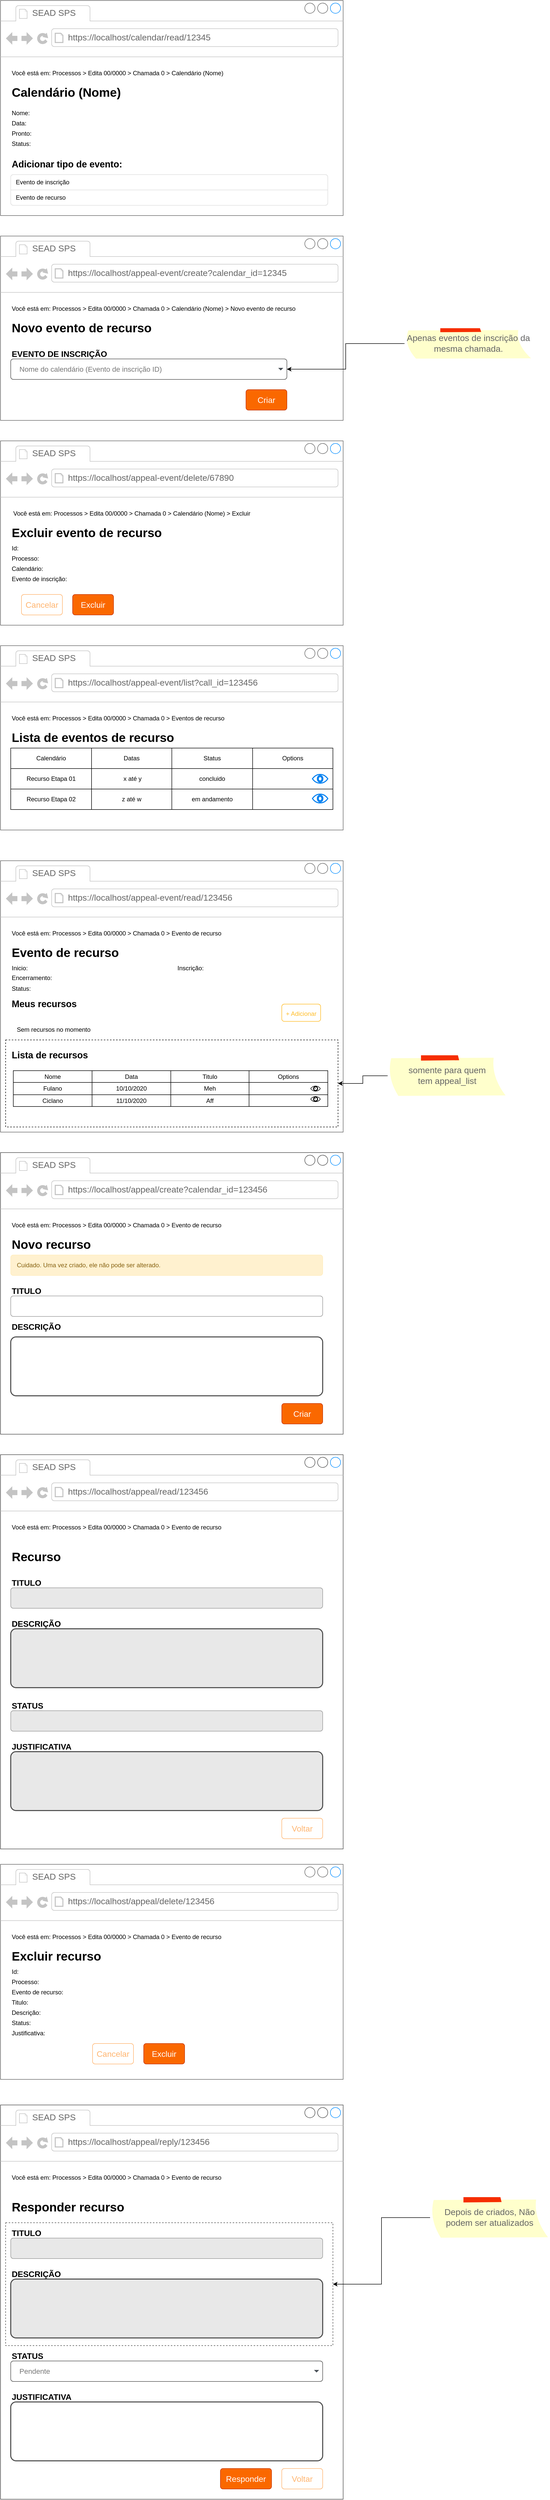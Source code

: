 <mxfile version="13.7.9" type="device"><diagram id="xaqu7M64llhmUzALU_Qg" name="Page-1"><mxGraphModel dx="1422" dy="822" grid="1" gridSize="10" guides="1" tooltips="1" connect="1" arrows="1" fold="1" page="1" pageScale="1" pageWidth="827" pageHeight="1169" math="0" shadow="0"><root><mxCell id="0"/><mxCell id="1" parent="0"/><mxCell id="K-W6jXl_5-GQBgab59d4-2" value="" style="strokeWidth=1;shadow=0;dashed=0;align=center;html=1;shape=mxgraph.mockup.containers.browserWindow;rSize=0;strokeColor=#666666;strokeColor2=#008cff;strokeColor3=#c4c4c4;mainText=,;recursiveResize=0;" parent="1" vertex="1"><mxGeometry x="70" y="40" width="670" height="420" as="geometry"/></mxCell><mxCell id="K-W6jXl_5-GQBgab59d4-3" value="SEAD SPS" style="strokeWidth=1;shadow=0;dashed=0;align=center;html=1;shape=mxgraph.mockup.containers.anchor;fontSize=17;fontColor=#666666;align=left;" parent="K-W6jXl_5-GQBgab59d4-2" vertex="1"><mxGeometry x="60" y="12" width="110" height="26" as="geometry"/></mxCell><mxCell id="K-W6jXl_5-GQBgab59d4-4" value="https://localhost/calendar/read/12345" style="strokeWidth=1;shadow=0;dashed=0;align=center;html=1;shape=mxgraph.mockup.containers.anchor;rSize=0;fontSize=17;fontColor=#666666;align=left;" parent="K-W6jXl_5-GQBgab59d4-2" vertex="1"><mxGeometry x="130" y="60" width="250" height="26" as="geometry"/></mxCell><UserObject label="Você está em: Processos &amp;gt; Edita 00/0000 &amp;gt; Chamada 0 &amp;gt; Calendário (Nome)" placeholders="1" name="Variable" id="K-W6jXl_5-GQBgab59d4-27"><mxCell style="text;html=1;strokeColor=none;fillColor=none;align=left;verticalAlign=middle;whiteSpace=wrap;overflow=hidden;" parent="K-W6jXl_5-GQBgab59d4-2" vertex="1"><mxGeometry x="20" y="132" width="530" height="20" as="geometry"/></mxCell></UserObject><mxCell id="K-W6jXl_5-GQBgab59d4-28" style="edgeStyle=orthogonalEdgeStyle;rounded=0;orthogonalLoop=1;jettySize=auto;html=1;exitX=0.5;exitY=1;exitDx=0;exitDy=0;" parent="K-W6jXl_5-GQBgab59d4-2" source="K-W6jXl_5-GQBgab59d4-27" target="K-W6jXl_5-GQBgab59d4-27" edge="1"><mxGeometry relative="1" as="geometry"/></mxCell><mxCell id="K-W6jXl_5-GQBgab59d4-33" value="Calendário (Nome)" style="text;strokeColor=none;fillColor=none;html=1;fontSize=24;fontStyle=1;verticalAlign=middle;align=left;" parent="K-W6jXl_5-GQBgab59d4-2" vertex="1"><mxGeometry x="20" y="160" width="100" height="40" as="geometry"/></mxCell><mxCell id="K-W6jXl_5-GQBgab59d4-34" value="" style="group" parent="K-W6jXl_5-GQBgab59d4-2" vertex="1" connectable="0"><mxGeometry x="20" y="210" width="530" height="80" as="geometry"/></mxCell><UserObject label="Nome:" placeholders="1" name="Variable" id="K-W6jXl_5-GQBgab59d4-29"><mxCell style="text;html=1;strokeColor=none;fillColor=none;align=left;verticalAlign=middle;whiteSpace=wrap;overflow=hidden;" parent="K-W6jXl_5-GQBgab59d4-34" vertex="1"><mxGeometry width="530" height="20" as="geometry"/></mxCell></UserObject><UserObject label="Data:" placeholders="1" name="Variable" id="K-W6jXl_5-GQBgab59d4-30"><mxCell style="text;html=1;strokeColor=none;fillColor=none;align=left;verticalAlign=middle;whiteSpace=wrap;overflow=hidden;" parent="K-W6jXl_5-GQBgab59d4-34" vertex="1"><mxGeometry y="20" width="530" height="20" as="geometry"/></mxCell></UserObject><UserObject label="Pronto:" placeholders="1" name="Variable" id="K-W6jXl_5-GQBgab59d4-31"><mxCell style="text;html=1;strokeColor=none;fillColor=none;align=left;verticalAlign=middle;whiteSpace=wrap;overflow=hidden;" parent="K-W6jXl_5-GQBgab59d4-34" vertex="1"><mxGeometry y="40" width="530" height="20" as="geometry"/></mxCell></UserObject><UserObject label="Status:" placeholders="1" name="Variable" id="K-W6jXl_5-GQBgab59d4-32"><mxCell style="text;html=1;strokeColor=none;fillColor=none;align=left;verticalAlign=middle;whiteSpace=wrap;overflow=hidden;" parent="K-W6jXl_5-GQBgab59d4-34" vertex="1"><mxGeometry y="60" width="530" height="20" as="geometry"/></mxCell></UserObject><mxCell id="K-W6jXl_5-GQBgab59d4-35" value="Adicionar tipo de evento:" style="text;strokeColor=none;fillColor=none;html=1;fontSize=18;fontStyle=1;verticalAlign=middle;align=left;" parent="K-W6jXl_5-GQBgab59d4-2" vertex="1"><mxGeometry x="20" y="300" width="100" height="40" as="geometry"/></mxCell><mxCell id="K-W6jXl_5-GQBgab59d4-36" value="" style="html=1;shadow=0;dashed=0;shape=mxgraph.bootstrap.rrect;rSize=5;strokeColor=#DFDFDF;html=1;whiteSpace=wrap;fillColor=#FFFFFF;fontColor=#000000;align=left;" parent="K-W6jXl_5-GQBgab59d4-2" vertex="1"><mxGeometry x="20" y="340" width="620" height="60" as="geometry"/></mxCell><mxCell id="K-W6jXl_5-GQBgab59d4-37" value="Evento de inscrição" style="strokeColor=inherit;fillColor=inherit;gradientColor=inherit;fontColor=inherit;html=1;shadow=0;dashed=0;shape=mxgraph.bootstrap.topButton;rSize=5;perimeter=none;whiteSpace=wrap;resizeWidth=1;align=left;spacing=10;" parent="K-W6jXl_5-GQBgab59d4-36" vertex="1"><mxGeometry width="620" height="30" relative="1" as="geometry"/></mxCell><mxCell id="K-W6jXl_5-GQBgab59d4-39" value="Evento de recurso" style="strokeColor=inherit;fillColor=inherit;gradientColor=inherit;fontColor=inherit;html=1;shadow=0;dashed=0;shape=mxgraph.bootstrap.bottomButton;rSize=5;perimeter=none;whiteSpace=wrap;resizeWidth=1;resizeHeight=0;align=left;spacing=10;" parent="K-W6jXl_5-GQBgab59d4-36" vertex="1"><mxGeometry y="1" width="620" height="30" relative="1" as="geometry"><mxPoint y="-30" as="offset"/></mxGeometry></mxCell><mxCell id="K-W6jXl_5-GQBgab59d4-40" value="" style="strokeWidth=1;shadow=0;dashed=0;align=center;html=1;shape=mxgraph.mockup.containers.browserWindow;rSize=0;strokeColor=#666666;strokeColor2=#008cff;strokeColor3=#c4c4c4;mainText=,;recursiveResize=0;" parent="1" vertex="1"><mxGeometry x="70" y="500" width="670" height="360" as="geometry"/></mxCell><mxCell id="K-W6jXl_5-GQBgab59d4-41" value="SEAD SPS" style="strokeWidth=1;shadow=0;dashed=0;align=center;html=1;shape=mxgraph.mockup.containers.anchor;fontSize=17;fontColor=#666666;align=left;" parent="K-W6jXl_5-GQBgab59d4-40" vertex="1"><mxGeometry x="60" y="12" width="110" height="26" as="geometry"/></mxCell><mxCell id="K-W6jXl_5-GQBgab59d4-42" value="https://localhost/appeal-event/create?calendar_id=12345" style="strokeWidth=1;shadow=0;dashed=0;align=center;html=1;shape=mxgraph.mockup.containers.anchor;rSize=0;fontSize=17;fontColor=#666666;align=left;" parent="K-W6jXl_5-GQBgab59d4-40" vertex="1"><mxGeometry x="130" y="60" width="250" height="26" as="geometry"/></mxCell><UserObject label="Você está em: Processos &amp;gt; Edita 00/0000 &amp;gt; Chamada 0 &amp;gt; Calendário (Nome) &amp;gt; Novo evento de recurso" placeholders="1" name="Variable" id="K-W6jXl_5-GQBgab59d4-43"><mxCell style="text;html=1;strokeColor=none;fillColor=none;align=left;verticalAlign=middle;whiteSpace=wrap;overflow=hidden;" parent="K-W6jXl_5-GQBgab59d4-40" vertex="1"><mxGeometry x="20" y="132" width="570" height="20" as="geometry"/></mxCell></UserObject><mxCell id="K-W6jXl_5-GQBgab59d4-44" style="edgeStyle=orthogonalEdgeStyle;rounded=0;orthogonalLoop=1;jettySize=auto;html=1;exitX=0.5;exitY=1;exitDx=0;exitDy=0;" parent="K-W6jXl_5-GQBgab59d4-40" source="K-W6jXl_5-GQBgab59d4-43" target="K-W6jXl_5-GQBgab59d4-43" edge="1"><mxGeometry relative="1" as="geometry"/></mxCell><mxCell id="K-W6jXl_5-GQBgab59d4-45" value="Novo evento de recurso" style="text;strokeColor=none;fillColor=none;html=1;fontSize=24;fontStyle=1;verticalAlign=middle;align=left;" parent="K-W6jXl_5-GQBgab59d4-40" vertex="1"><mxGeometry x="20" y="160" width="100" height="40" as="geometry"/></mxCell><mxCell id="K-W6jXl_5-GQBgab59d4-57" value="Nome do calendário (Evento de inscrição ID)" style="html=1;shadow=0;dashed=0;shape=mxgraph.bootstrap.rrect;rSize=5;strokeColor=#505050;strokeWidth=1;fillColor=#ffffff;fontColor=#777777;whiteSpace=wrap;align=left;verticalAlign=middle;fontStyle=0;fontSize=14;spacingRight=0;spacing=17;" parent="K-W6jXl_5-GQBgab59d4-40" vertex="1"><mxGeometry x="20" y="240" width="540" height="40" as="geometry"/></mxCell><mxCell id="K-W6jXl_5-GQBgab59d4-58" value="" style="shape=triangle;direction=south;fillColor=#495057;strokeColor=none;perimeter=none;" parent="K-W6jXl_5-GQBgab59d4-57" vertex="1"><mxGeometry x="1" y="0.5" width="10" height="5" relative="1" as="geometry"><mxPoint x="-17" y="-2.5" as="offset"/></mxGeometry></mxCell><mxCell id="K-W6jXl_5-GQBgab59d4-61" value="EVENTO DE INSCRIÇÃO" style="text;strokeColor=none;fillColor=none;html=1;fontSize=16;fontStyle=1;verticalAlign=middle;align=left;" parent="K-W6jXl_5-GQBgab59d4-40" vertex="1"><mxGeometry x="20" y="210" width="100" height="40" as="geometry"/></mxCell><mxCell id="K-W6jXl_5-GQBgab59d4-62" value="Criar" style="html=1;shadow=0;dashed=0;shape=mxgraph.bootstrap.rrect;rSize=5;strokeColor=#C73500;strokeWidth=1;fillColor=#fa6800;fontColor=#ffffff;whiteSpace=wrap;align=center;verticalAlign=middle;spacingLeft=0;fontStyle=0;fontSize=16;spacing=5;" parent="K-W6jXl_5-GQBgab59d4-40" vertex="1"><mxGeometry x="480" y="300" width="80" height="40" as="geometry"/></mxCell><mxCell id="K-W6jXl_5-GQBgab59d4-63" value="" style="strokeWidth=1;shadow=0;dashed=0;align=center;html=1;shape=mxgraph.mockup.containers.browserWindow;rSize=0;strokeColor=#666666;strokeColor2=#008cff;strokeColor3=#c4c4c4;mainText=,;recursiveResize=0;" parent="1" vertex="1"><mxGeometry x="70" y="900" width="670" height="360" as="geometry"/></mxCell><mxCell id="K-W6jXl_5-GQBgab59d4-64" value="SEAD SPS" style="strokeWidth=1;shadow=0;dashed=0;align=center;html=1;shape=mxgraph.mockup.containers.anchor;fontSize=17;fontColor=#666666;align=left;" parent="K-W6jXl_5-GQBgab59d4-63" vertex="1"><mxGeometry x="60" y="12" width="110" height="26" as="geometry"/></mxCell><mxCell id="K-W6jXl_5-GQBgab59d4-65" value="https://localhost/appeal-event/delete/67890" style="strokeWidth=1;shadow=0;dashed=0;align=center;html=1;shape=mxgraph.mockup.containers.anchor;rSize=0;fontSize=17;fontColor=#666666;align=left;" parent="K-W6jXl_5-GQBgab59d4-63" vertex="1"><mxGeometry x="130" y="60" width="250" height="26" as="geometry"/></mxCell><UserObject label="Você está em: Processos &amp;gt; Edita 00/0000 &amp;gt; Chamada 0 &amp;gt; Calendário (Nome) &amp;gt; Excluir" placeholders="1" name="Variable" id="K-W6jXl_5-GQBgab59d4-66"><mxCell style="text;html=1;strokeColor=none;fillColor=none;align=left;verticalAlign=middle;whiteSpace=wrap;overflow=hidden;" parent="K-W6jXl_5-GQBgab59d4-63" vertex="1"><mxGeometry x="23" y="132" width="530" height="20" as="geometry"/></mxCell></UserObject><mxCell id="K-W6jXl_5-GQBgab59d4-67" style="edgeStyle=orthogonalEdgeStyle;rounded=0;orthogonalLoop=1;jettySize=auto;html=1;exitX=0.5;exitY=1;exitDx=0;exitDy=0;" parent="K-W6jXl_5-GQBgab59d4-63" source="K-W6jXl_5-GQBgab59d4-66" target="K-W6jXl_5-GQBgab59d4-66" edge="1"><mxGeometry relative="1" as="geometry"/></mxCell><mxCell id="K-W6jXl_5-GQBgab59d4-68" value="Excluir evento de recurso" style="text;strokeColor=none;fillColor=none;html=1;fontSize=24;fontStyle=1;verticalAlign=middle;align=left;" parent="K-W6jXl_5-GQBgab59d4-63" vertex="1"><mxGeometry x="20" y="160" width="100" height="40" as="geometry"/></mxCell><mxCell id="K-W6jXl_5-GQBgab59d4-72" value="Excluir" style="html=1;shadow=0;dashed=0;shape=mxgraph.bootstrap.rrect;rSize=5;strokeColor=#C73500;strokeWidth=1;fillColor=#fa6800;fontColor=#ffffff;whiteSpace=wrap;align=center;verticalAlign=middle;spacingLeft=0;fontStyle=0;fontSize=16;spacing=5;" parent="K-W6jXl_5-GQBgab59d4-63" vertex="1"><mxGeometry x="141" y="300" width="80" height="40" as="geometry"/></mxCell><mxCell id="YiHwfi0G9mCTUkcACJLo-1" value="" style="group" parent="K-W6jXl_5-GQBgab59d4-63" vertex="1" connectable="0"><mxGeometry x="20" y="200" width="530" height="80" as="geometry"/></mxCell><UserObject label="Id:" placeholders="1" name="Variable" id="YiHwfi0G9mCTUkcACJLo-2"><mxCell style="text;html=1;strokeColor=none;fillColor=none;align=left;verticalAlign=middle;whiteSpace=wrap;overflow=hidden;" parent="YiHwfi0G9mCTUkcACJLo-1" vertex="1"><mxGeometry width="530" height="20" as="geometry"/></mxCell></UserObject><UserObject label="Processo:" placeholders="1" name="Variable" id="YiHwfi0G9mCTUkcACJLo-3"><mxCell style="text;html=1;strokeColor=none;fillColor=none;align=left;verticalAlign=middle;whiteSpace=wrap;overflow=hidden;" parent="YiHwfi0G9mCTUkcACJLo-1" vertex="1"><mxGeometry y="20" width="530" height="20" as="geometry"/></mxCell></UserObject><UserObject label="Calendário:" placeholders="1" name="Variable" id="YiHwfi0G9mCTUkcACJLo-4"><mxCell style="text;html=1;strokeColor=none;fillColor=none;align=left;verticalAlign=middle;whiteSpace=wrap;overflow=hidden;" parent="YiHwfi0G9mCTUkcACJLo-1" vertex="1"><mxGeometry y="40" width="530" height="20" as="geometry"/></mxCell></UserObject><UserObject label="Evento de inscrição:" placeholders="1" name="Variable" id="YiHwfi0G9mCTUkcACJLo-5"><mxCell style="text;html=1;strokeColor=none;fillColor=none;align=left;verticalAlign=middle;whiteSpace=wrap;overflow=hidden;" parent="YiHwfi0G9mCTUkcACJLo-1" vertex="1"><mxGeometry y="60" width="530" height="20" as="geometry"/></mxCell></UserObject><mxCell id="YiHwfi0G9mCTUkcACJLo-7" value="&lt;font color=&quot;#ffb570&quot;&gt;Cancelar&lt;/font&gt;" style="html=1;shadow=0;dashed=0;shape=mxgraph.bootstrap.rrect;rSize=5;strokeWidth=1;fillColor=none;fontColor=#DB2843;whiteSpace=wrap;align=center;verticalAlign=middle;spacingLeft=0;fontStyle=0;fontSize=16;spacing=5;strokeColor=#FFB570;" parent="K-W6jXl_5-GQBgab59d4-63" vertex="1"><mxGeometry x="41" y="300" width="80" height="40" as="geometry"/></mxCell><mxCell id="YiHwfi0G9mCTUkcACJLo-8" value="" style="strokeWidth=1;shadow=0;dashed=0;align=center;html=1;shape=mxgraph.mockup.containers.browserWindow;rSize=0;strokeColor=#666666;strokeColor2=#008cff;strokeColor3=#c4c4c4;mainText=,;recursiveResize=0;" parent="1" vertex="1"><mxGeometry x="70" y="1300" width="670" height="360" as="geometry"/></mxCell><mxCell id="YiHwfi0G9mCTUkcACJLo-9" value="SEAD SPS" style="strokeWidth=1;shadow=0;dashed=0;align=center;html=1;shape=mxgraph.mockup.containers.anchor;fontSize=17;fontColor=#666666;align=left;" parent="YiHwfi0G9mCTUkcACJLo-8" vertex="1"><mxGeometry x="60" y="12" width="110" height="26" as="geometry"/></mxCell><mxCell id="YiHwfi0G9mCTUkcACJLo-10" value="https://localhost/appeal-event/list?call_id=123456" style="strokeWidth=1;shadow=0;dashed=0;align=center;html=1;shape=mxgraph.mockup.containers.anchor;rSize=0;fontSize=17;fontColor=#666666;align=left;" parent="YiHwfi0G9mCTUkcACJLo-8" vertex="1"><mxGeometry x="130" y="60" width="250" height="26" as="geometry"/></mxCell><UserObject label="Você está em: Processos &amp;gt; Edita 00/0000 &amp;gt; Chamada 0 &amp;gt; Eventos de recurso" placeholders="1" name="Variable" id="YiHwfi0G9mCTUkcACJLo-11"><mxCell style="text;html=1;strokeColor=none;fillColor=none;align=left;verticalAlign=middle;whiteSpace=wrap;overflow=hidden;" parent="YiHwfi0G9mCTUkcACJLo-8" vertex="1"><mxGeometry x="20" y="132" width="530" height="20" as="geometry"/></mxCell></UserObject><mxCell id="YiHwfi0G9mCTUkcACJLo-12" style="edgeStyle=orthogonalEdgeStyle;rounded=0;orthogonalLoop=1;jettySize=auto;html=1;exitX=0.5;exitY=1;exitDx=0;exitDy=0;" parent="YiHwfi0G9mCTUkcACJLo-8" source="YiHwfi0G9mCTUkcACJLo-11" target="YiHwfi0G9mCTUkcACJLo-11" edge="1"><mxGeometry relative="1" as="geometry"/></mxCell><mxCell id="YiHwfi0G9mCTUkcACJLo-13" value="Lista de eventos de recurso" style="text;strokeColor=none;fillColor=none;html=1;fontSize=24;fontStyle=1;verticalAlign=middle;align=left;" parent="YiHwfi0G9mCTUkcACJLo-8" vertex="1"><mxGeometry x="20" y="160" width="100" height="40" as="geometry"/></mxCell><mxCell id="XxeCC5pC4PV6zOJk-9q2-3" value="" style="shape=table;html=1;whiteSpace=wrap;startSize=0;container=1;collapsible=0;childLayout=tableLayout;rounded=0;" parent="YiHwfi0G9mCTUkcACJLo-8" vertex="1"><mxGeometry x="20" y="200" width="630" height="120" as="geometry"/></mxCell><mxCell id="XxeCC5pC4PV6zOJk-9q2-4" value="" style="shape=partialRectangle;html=1;whiteSpace=wrap;collapsible=0;dropTarget=0;pointerEvents=0;fillColor=none;top=0;left=0;bottom=0;right=0;points=[[0,0.5],[1,0.5]];portConstraint=eastwest;" parent="XxeCC5pC4PV6zOJk-9q2-3" vertex="1"><mxGeometry width="630" height="40" as="geometry"/></mxCell><mxCell id="XxeCC5pC4PV6zOJk-9q2-5" value="Calendário" style="shape=partialRectangle;html=1;whiteSpace=wrap;connectable=0;fillColor=none;top=0;left=0;bottom=0;right=0;overflow=hidden;" parent="XxeCC5pC4PV6zOJk-9q2-4" vertex="1"><mxGeometry width="158" height="40" as="geometry"/></mxCell><mxCell id="XxeCC5pC4PV6zOJk-9q2-6" value="Datas" style="shape=partialRectangle;html=1;whiteSpace=wrap;connectable=0;fillColor=none;top=0;left=0;bottom=0;right=0;overflow=hidden;" parent="XxeCC5pC4PV6zOJk-9q2-4" vertex="1"><mxGeometry x="158" width="157" height="40" as="geometry"/></mxCell><mxCell id="XxeCC5pC4PV6zOJk-9q2-7" value="Status" style="shape=partialRectangle;html=1;whiteSpace=wrap;connectable=0;fillColor=none;top=0;left=0;bottom=0;right=0;overflow=hidden;" parent="XxeCC5pC4PV6zOJk-9q2-4" vertex="1"><mxGeometry x="315" width="158" height="40" as="geometry"/></mxCell><mxCell id="XxeCC5pC4PV6zOJk-9q2-16" value="Options" style="shape=partialRectangle;html=1;whiteSpace=wrap;connectable=0;fillColor=none;top=0;left=0;bottom=0;right=0;overflow=hidden;" parent="XxeCC5pC4PV6zOJk-9q2-4" vertex="1"><mxGeometry x="473" width="157" height="40" as="geometry"/></mxCell><mxCell id="XxeCC5pC4PV6zOJk-9q2-8" value="" style="shape=partialRectangle;html=1;whiteSpace=wrap;collapsible=0;dropTarget=0;pointerEvents=0;fillColor=none;top=0;left=0;bottom=0;right=0;points=[[0,0.5],[1,0.5]];portConstraint=eastwest;" parent="XxeCC5pC4PV6zOJk-9q2-3" vertex="1"><mxGeometry y="40" width="630" height="40" as="geometry"/></mxCell><mxCell id="XxeCC5pC4PV6zOJk-9q2-9" value="Recurso Etapa 01" style="shape=partialRectangle;html=1;whiteSpace=wrap;connectable=0;fillColor=none;top=0;left=0;bottom=0;right=0;overflow=hidden;" parent="XxeCC5pC4PV6zOJk-9q2-8" vertex="1"><mxGeometry width="158" height="40" as="geometry"/></mxCell><mxCell id="XxeCC5pC4PV6zOJk-9q2-10" value="&amp;nbsp;x até y" style="shape=partialRectangle;html=1;whiteSpace=wrap;connectable=0;fillColor=none;top=0;left=0;bottom=0;right=0;overflow=hidden;" parent="XxeCC5pC4PV6zOJk-9q2-8" vertex="1"><mxGeometry x="158" width="157" height="40" as="geometry"/></mxCell><mxCell id="XxeCC5pC4PV6zOJk-9q2-11" value="concluido" style="shape=partialRectangle;html=1;whiteSpace=wrap;connectable=0;fillColor=none;top=0;left=0;bottom=0;right=0;overflow=hidden;" parent="XxeCC5pC4PV6zOJk-9q2-8" vertex="1"><mxGeometry x="315" width="158" height="40" as="geometry"/></mxCell><mxCell id="XxeCC5pC4PV6zOJk-9q2-17" style="shape=partialRectangle;html=1;whiteSpace=wrap;connectable=0;fillColor=none;top=0;left=0;bottom=0;right=0;overflow=hidden;" parent="XxeCC5pC4PV6zOJk-9q2-8" vertex="1"><mxGeometry x="473" width="157" height="40" as="geometry"/></mxCell><mxCell id="XxeCC5pC4PV6zOJk-9q2-12" value="" style="shape=partialRectangle;html=1;whiteSpace=wrap;collapsible=0;dropTarget=0;pointerEvents=0;fillColor=none;top=0;left=0;bottom=0;right=0;points=[[0,0.5],[1,0.5]];portConstraint=eastwest;" parent="XxeCC5pC4PV6zOJk-9q2-3" vertex="1"><mxGeometry y="80" width="630" height="40" as="geometry"/></mxCell><mxCell id="XxeCC5pC4PV6zOJk-9q2-13" value="Recurso Etapa 02" style="shape=partialRectangle;html=1;whiteSpace=wrap;connectable=0;fillColor=none;top=0;left=0;bottom=0;right=0;overflow=hidden;" parent="XxeCC5pC4PV6zOJk-9q2-12" vertex="1"><mxGeometry width="158" height="40" as="geometry"/></mxCell><mxCell id="XxeCC5pC4PV6zOJk-9q2-14" value="z até w" style="shape=partialRectangle;html=1;whiteSpace=wrap;connectable=0;fillColor=none;top=0;left=0;bottom=0;right=0;overflow=hidden;" parent="XxeCC5pC4PV6zOJk-9q2-12" vertex="1"><mxGeometry x="158" width="157" height="40" as="geometry"/></mxCell><mxCell id="XxeCC5pC4PV6zOJk-9q2-15" value="em andamento" style="shape=partialRectangle;html=1;whiteSpace=wrap;connectable=0;fillColor=none;top=0;left=0;bottom=0;right=0;overflow=hidden;" parent="XxeCC5pC4PV6zOJk-9q2-12" vertex="1"><mxGeometry x="315" width="158" height="40" as="geometry"/></mxCell><mxCell id="XxeCC5pC4PV6zOJk-9q2-18" style="shape=partialRectangle;html=1;whiteSpace=wrap;connectable=0;fillColor=none;top=0;left=0;bottom=0;right=0;overflow=hidden;" parent="XxeCC5pC4PV6zOJk-9q2-12" vertex="1"><mxGeometry x="473" width="157" height="40" as="geometry"/></mxCell><mxCell id="XxeCC5pC4PV6zOJk-9q2-23" value="" style="html=1;verticalLabelPosition=bottom;align=center;labelBackgroundColor=#ffffff;verticalAlign=top;strokeWidth=2;strokeColor=#0080F0;shadow=0;dashed=0;shape=mxgraph.ios7.icons.eye;rounded=0;" parent="YiHwfi0G9mCTUkcACJLo-8" vertex="1"><mxGeometry x="610" y="251.47" width="30" height="17.05" as="geometry"/></mxCell><mxCell id="XxeCC5pC4PV6zOJk-9q2-25" value="" style="html=1;verticalLabelPosition=bottom;align=center;labelBackgroundColor=#ffffff;verticalAlign=top;strokeWidth=2;strokeColor=#0080F0;shadow=0;dashed=0;shape=mxgraph.ios7.icons.eye;rounded=0;" parent="YiHwfi0G9mCTUkcACJLo-8" vertex="1"><mxGeometry x="610" y="290" width="30" height="17.05" as="geometry"/></mxCell><mxCell id="YiHwfi0G9mCTUkcACJLo-21" value="" style="strokeWidth=1;shadow=0;dashed=0;align=center;html=1;shape=mxgraph.mockup.containers.browserWindow;rSize=0;strokeColor=#666666;strokeColor2=#008cff;strokeColor3=#c4c4c4;mainText=,;recursiveResize=0;" parent="1" vertex="1"><mxGeometry x="70" y="1720" width="670" height="530" as="geometry"/></mxCell><mxCell id="YiHwfi0G9mCTUkcACJLo-22" value="SEAD SPS" style="strokeWidth=1;shadow=0;dashed=0;align=center;html=1;shape=mxgraph.mockup.containers.anchor;fontSize=17;fontColor=#666666;align=left;" parent="YiHwfi0G9mCTUkcACJLo-21" vertex="1"><mxGeometry x="60" y="12" width="110" height="26" as="geometry"/></mxCell><mxCell id="YiHwfi0G9mCTUkcACJLo-23" value="https://localhost/appeal-event/read/123456" style="strokeWidth=1;shadow=0;dashed=0;align=center;html=1;shape=mxgraph.mockup.containers.anchor;rSize=0;fontSize=17;fontColor=#666666;align=left;" parent="YiHwfi0G9mCTUkcACJLo-21" vertex="1"><mxGeometry x="130" y="60" width="250" height="26" as="geometry"/></mxCell><UserObject label="Você está em: Processos &amp;gt; Edita 00/0000 &amp;gt; Chamada 0 &amp;gt; Evento de recurso" placeholders="1" name="Variable" id="YiHwfi0G9mCTUkcACJLo-24"><mxCell style="text;html=1;strokeColor=none;fillColor=none;align=left;verticalAlign=middle;whiteSpace=wrap;overflow=hidden;" parent="YiHwfi0G9mCTUkcACJLo-21" vertex="1"><mxGeometry x="20" y="132" width="530" height="20" as="geometry"/></mxCell></UserObject><mxCell id="YiHwfi0G9mCTUkcACJLo-25" style="edgeStyle=orthogonalEdgeStyle;rounded=0;orthogonalLoop=1;jettySize=auto;html=1;exitX=0.5;exitY=1;exitDx=0;exitDy=0;" parent="YiHwfi0G9mCTUkcACJLo-21" source="YiHwfi0G9mCTUkcACJLo-24" target="YiHwfi0G9mCTUkcACJLo-24" edge="1"><mxGeometry relative="1" as="geometry"/></mxCell><mxCell id="YiHwfi0G9mCTUkcACJLo-26" value="Evento de recurso" style="text;strokeColor=none;fillColor=none;html=1;fontSize=24;fontStyle=1;verticalAlign=middle;align=left;" parent="YiHwfi0G9mCTUkcACJLo-21" vertex="1"><mxGeometry x="20" y="160" width="100" height="40" as="geometry"/></mxCell><mxCell id="XxeCC5pC4PV6zOJk-9q2-44" value="" style="group" parent="YiHwfi0G9mCTUkcACJLo-21" vertex="1" connectable="0"><mxGeometry x="20" y="200" width="310" height="80" as="geometry"/></mxCell><UserObject label="Inicio:" placeholders="1" name="Variable" id="XxeCC5pC4PV6zOJk-9q2-45"><mxCell style="text;html=1;strokeColor=none;fillColor=none;align=left;verticalAlign=middle;whiteSpace=wrap;overflow=hidden;" parent="XxeCC5pC4PV6zOJk-9q2-44" vertex="1"><mxGeometry width="310" height="20" as="geometry"/></mxCell></UserObject><UserObject label="Encerramento:" placeholders="1" name="Variable" id="XxeCC5pC4PV6zOJk-9q2-46"><mxCell style="text;html=1;strokeColor=none;fillColor=none;align=left;verticalAlign=middle;whiteSpace=wrap;overflow=hidden;" parent="XxeCC5pC4PV6zOJk-9q2-44" vertex="1"><mxGeometry y="19" width="310" height="20" as="geometry"/></mxCell></UserObject><UserObject label="Status:" placeholders="1" name="Variable" id="XxeCC5pC4PV6zOJk-9q2-47"><mxCell style="text;html=1;strokeColor=none;fillColor=none;align=left;verticalAlign=middle;whiteSpace=wrap;overflow=hidden;" parent="XxeCC5pC4PV6zOJk-9q2-44" vertex="1"><mxGeometry y="40" width="310" height="20" as="geometry"/></mxCell></UserObject><mxCell id="XxeCC5pC4PV6zOJk-9q2-49" value="" style="group" parent="YiHwfi0G9mCTUkcACJLo-21" vertex="1" connectable="0"><mxGeometry x="344" y="200" width="310" height="80" as="geometry"/></mxCell><UserObject label="Inscrição:" placeholders="1" name="Variable" id="XxeCC5pC4PV6zOJk-9q2-50"><mxCell style="text;html=1;strokeColor=none;fillColor=none;align=left;verticalAlign=middle;whiteSpace=wrap;overflow=hidden;" parent="XxeCC5pC4PV6zOJk-9q2-49" vertex="1"><mxGeometry width="310" height="20" as="geometry"/></mxCell></UserObject><mxCell id="XxeCC5pC4PV6zOJk-9q2-53" value="Meus recursos" style="text;strokeColor=none;fillColor=none;html=1;fontSize=18;fontStyle=1;verticalAlign=middle;align=left;" parent="YiHwfi0G9mCTUkcACJLo-21" vertex="1"><mxGeometry x="20" y="260" width="100" height="40" as="geometry"/></mxCell><mxCell id="XxeCC5pC4PV6zOJk-9q2-54" value="Lista de recursos" style="text;strokeColor=none;fillColor=none;html=1;fontSize=18;fontStyle=1;verticalAlign=middle;align=left;" parent="YiHwfi0G9mCTUkcACJLo-21" vertex="1"><mxGeometry x="20" y="360" width="100" height="40" as="geometry"/></mxCell><mxCell id="XxeCC5pC4PV6zOJk-9q2-55" value="&lt;font style=&quot;font-size: 12px&quot;&gt;+ Adicionar&lt;/font&gt;" style="html=1;shadow=0;dashed=0;shape=mxgraph.bootstrap.rrect;rSize=5;strokeColor=#FFBC26;strokeWidth=1;fillColor=none;fontColor=#FFBC26;whiteSpace=wrap;align=center;verticalAlign=middle;spacingLeft=0;fontStyle=0;fontSize=16;spacing=5;rounded=0;aspect=fixed;" parent="YiHwfi0G9mCTUkcACJLo-21" vertex="1"><mxGeometry x="550" y="280" width="76" height="33.77" as="geometry"/></mxCell><UserObject label="Sem recursos no momento" placeholders="1" name="Variable" id="XxeCC5pC4PV6zOJk-9q2-74"><mxCell style="text;html=1;strokeColor=none;fillColor=none;align=left;verticalAlign=middle;whiteSpace=wrap;overflow=hidden;" parent="YiHwfi0G9mCTUkcACJLo-21" vertex="1"><mxGeometry x="30" y="320" width="530" height="20" as="geometry"/></mxCell></UserObject><mxCell id="XxeCC5pC4PV6zOJk-9q2-76" value="" style="rounded=0;whiteSpace=wrap;html=1;fillColor=none;dashed=1;" parent="YiHwfi0G9mCTUkcACJLo-21" vertex="1"><mxGeometry x="10" y="350" width="650" height="170" as="geometry"/></mxCell><mxCell id="XxeCC5pC4PV6zOJk-9q2-80" value="" style="shape=table;html=1;whiteSpace=wrap;startSize=0;container=1;collapsible=0;childLayout=tableLayout;rounded=0;fillColor=none;align=left;" parent="YiHwfi0G9mCTUkcACJLo-21" vertex="1"><mxGeometry x="25" y="410" width="615" height="70" as="geometry"/></mxCell><mxCell id="XxeCC5pC4PV6zOJk-9q2-81" value="" style="shape=partialRectangle;html=1;whiteSpace=wrap;collapsible=0;dropTarget=0;pointerEvents=0;fillColor=none;top=0;left=0;bottom=0;right=0;points=[[0,0.5],[1,0.5]];portConstraint=eastwest;" parent="XxeCC5pC4PV6zOJk-9q2-80" vertex="1"><mxGeometry width="615" height="23" as="geometry"/></mxCell><mxCell id="XxeCC5pC4PV6zOJk-9q2-82" value="Nome" style="shape=partialRectangle;html=1;whiteSpace=wrap;connectable=0;fillColor=none;top=0;left=0;bottom=0;right=0;overflow=hidden;" parent="XxeCC5pC4PV6zOJk-9q2-81" vertex="1"><mxGeometry width="154" height="23" as="geometry"/></mxCell><mxCell id="XxeCC5pC4PV6zOJk-9q2-83" value="Data" style="shape=partialRectangle;html=1;whiteSpace=wrap;connectable=0;fillColor=none;top=0;left=0;bottom=0;right=0;overflow=hidden;" parent="XxeCC5pC4PV6zOJk-9q2-81" vertex="1"><mxGeometry x="154" width="154" height="23" as="geometry"/></mxCell><mxCell id="XxeCC5pC4PV6zOJk-9q2-84" value="Titulo" style="shape=partialRectangle;html=1;whiteSpace=wrap;connectable=0;fillColor=none;top=0;left=0;bottom=0;right=0;overflow=hidden;" parent="XxeCC5pC4PV6zOJk-9q2-81" vertex="1"><mxGeometry x="308" width="153" height="23" as="geometry"/></mxCell><mxCell id="XxeCC5pC4PV6zOJk-9q2-93" value="Options" style="shape=partialRectangle;html=1;whiteSpace=wrap;connectable=0;fillColor=none;top=0;left=0;bottom=0;right=0;overflow=hidden;" parent="XxeCC5pC4PV6zOJk-9q2-81" vertex="1"><mxGeometry x="461" width="154" height="23" as="geometry"/></mxCell><mxCell id="XxeCC5pC4PV6zOJk-9q2-85" value="" style="shape=partialRectangle;html=1;whiteSpace=wrap;collapsible=0;dropTarget=0;pointerEvents=0;fillColor=none;top=0;left=0;bottom=0;right=0;points=[[0,0.5],[1,0.5]];portConstraint=eastwest;" parent="XxeCC5pC4PV6zOJk-9q2-80" vertex="1"><mxGeometry y="23" width="615" height="24" as="geometry"/></mxCell><mxCell id="XxeCC5pC4PV6zOJk-9q2-86" value="Fulano" style="shape=partialRectangle;html=1;whiteSpace=wrap;connectable=0;fillColor=none;top=0;left=0;bottom=0;right=0;overflow=hidden;" parent="XxeCC5pC4PV6zOJk-9q2-85" vertex="1"><mxGeometry width="154" height="24" as="geometry"/></mxCell><mxCell id="XxeCC5pC4PV6zOJk-9q2-87" value="10/10/2020" style="shape=partialRectangle;html=1;whiteSpace=wrap;connectable=0;fillColor=none;top=0;left=0;bottom=0;right=0;overflow=hidden;" parent="XxeCC5pC4PV6zOJk-9q2-85" vertex="1"><mxGeometry x="154" width="154" height="24" as="geometry"/></mxCell><mxCell id="XxeCC5pC4PV6zOJk-9q2-88" value="Meh" style="shape=partialRectangle;html=1;whiteSpace=wrap;connectable=0;fillColor=none;top=0;left=0;bottom=0;right=0;overflow=hidden;" parent="XxeCC5pC4PV6zOJk-9q2-85" vertex="1"><mxGeometry x="308" width="153" height="24" as="geometry"/></mxCell><mxCell id="XxeCC5pC4PV6zOJk-9q2-94" style="shape=partialRectangle;html=1;whiteSpace=wrap;connectable=0;fillColor=none;top=0;left=0;bottom=0;right=0;overflow=hidden;" parent="XxeCC5pC4PV6zOJk-9q2-85" vertex="1"><mxGeometry x="461" width="154" height="24" as="geometry"/></mxCell><mxCell id="XxeCC5pC4PV6zOJk-9q2-89" value="" style="shape=partialRectangle;html=1;whiteSpace=wrap;collapsible=0;dropTarget=0;pointerEvents=0;fillColor=none;top=0;left=0;bottom=0;right=0;points=[[0,0.5],[1,0.5]];portConstraint=eastwest;" parent="XxeCC5pC4PV6zOJk-9q2-80" vertex="1"><mxGeometry y="47" width="615" height="23" as="geometry"/></mxCell><mxCell id="XxeCC5pC4PV6zOJk-9q2-90" value="Ciclano" style="shape=partialRectangle;html=1;whiteSpace=wrap;connectable=0;fillColor=none;top=0;left=0;bottom=0;right=0;overflow=hidden;" parent="XxeCC5pC4PV6zOJk-9q2-89" vertex="1"><mxGeometry width="154" height="23" as="geometry"/></mxCell><mxCell id="XxeCC5pC4PV6zOJk-9q2-91" value="11/10/2020" style="shape=partialRectangle;html=1;whiteSpace=wrap;connectable=0;fillColor=none;top=0;left=0;bottom=0;right=0;overflow=hidden;" parent="XxeCC5pC4PV6zOJk-9q2-89" vertex="1"><mxGeometry x="154" width="154" height="23" as="geometry"/></mxCell><mxCell id="XxeCC5pC4PV6zOJk-9q2-92" value="Aff" style="shape=partialRectangle;html=1;whiteSpace=wrap;connectable=0;fillColor=none;top=0;left=0;bottom=0;right=0;overflow=hidden;" parent="XxeCC5pC4PV6zOJk-9q2-89" vertex="1"><mxGeometry x="308" width="153" height="23" as="geometry"/></mxCell><mxCell id="XxeCC5pC4PV6zOJk-9q2-95" style="shape=partialRectangle;html=1;whiteSpace=wrap;connectable=0;fillColor=none;top=0;left=0;bottom=0;right=0;overflow=hidden;" parent="XxeCC5pC4PV6zOJk-9q2-89" vertex="1"><mxGeometry x="461" width="154" height="23" as="geometry"/></mxCell><mxCell id="XxeCC5pC4PV6zOJk-9q2-98" value="" style="shape=mxgraph.signs.healthcare.eye;html=1;pointerEvents=1;fillColor=#000000;strokeColor=none;verticalLabelPosition=bottom;verticalAlign=top;align=center;rounded=0;aspect=fixed;" parent="YiHwfi0G9mCTUkcACJLo-21" vertex="1"><mxGeometry x="606" y="439.44" width="20" height="11.12" as="geometry"/></mxCell><mxCell id="XxeCC5pC4PV6zOJk-9q2-100" value="" style="shape=mxgraph.signs.healthcare.eye;html=1;pointerEvents=1;fillColor=#000000;strokeColor=none;verticalLabelPosition=bottom;verticalAlign=top;align=center;rounded=0;aspect=fixed;" parent="YiHwfi0G9mCTUkcACJLo-21" vertex="1"><mxGeometry x="606" y="460" width="20" height="11.12" as="geometry"/></mxCell><mxCell id="YiHwfi0G9mCTUkcACJLo-27" value="" style="strokeWidth=1;shadow=0;dashed=0;align=center;html=1;shape=mxgraph.mockup.containers.browserWindow;rSize=0;strokeColor2=#008cff;strokeColor3=#c4c4c4;mainText=,;recursiveResize=0;strokeColor=#4D4D4D;" parent="1" vertex="1"><mxGeometry x="70" y="2290" width="670" height="550" as="geometry"/></mxCell><mxCell id="YiHwfi0G9mCTUkcACJLo-28" value="SEAD SPS" style="strokeWidth=1;shadow=0;dashed=0;align=center;html=1;shape=mxgraph.mockup.containers.anchor;fontSize=17;fontColor=#666666;align=left;" parent="YiHwfi0G9mCTUkcACJLo-27" vertex="1"><mxGeometry x="60" y="12" width="110" height="26" as="geometry"/></mxCell><mxCell id="YiHwfi0G9mCTUkcACJLo-29" value="https://localhost/appeal/create?calendar_id=123456" style="strokeWidth=1;shadow=0;dashed=0;align=center;html=1;shape=mxgraph.mockup.containers.anchor;rSize=0;fontSize=17;fontColor=#666666;align=left;" parent="YiHwfi0G9mCTUkcACJLo-27" vertex="1"><mxGeometry x="130" y="60" width="250" height="26" as="geometry"/></mxCell><UserObject label="Você está em: Processos &amp;gt; Edita 00/0000 &amp;gt; Chamada 0 &amp;gt; Evento de recurso" placeholders="1" name="Variable" id="YiHwfi0G9mCTUkcACJLo-30"><mxCell style="text;html=1;strokeColor=none;fillColor=none;align=left;verticalAlign=middle;whiteSpace=wrap;overflow=hidden;" parent="YiHwfi0G9mCTUkcACJLo-27" vertex="1"><mxGeometry x="20" y="132" width="530" height="20" as="geometry"/></mxCell></UserObject><mxCell id="YiHwfi0G9mCTUkcACJLo-31" style="edgeStyle=orthogonalEdgeStyle;rounded=0;orthogonalLoop=1;jettySize=auto;html=1;exitX=0.5;exitY=1;exitDx=0;exitDy=0;" parent="YiHwfi0G9mCTUkcACJLo-27" source="YiHwfi0G9mCTUkcACJLo-30" target="YiHwfi0G9mCTUkcACJLo-30" edge="1"><mxGeometry relative="1" as="geometry"/></mxCell><mxCell id="YiHwfi0G9mCTUkcACJLo-32" value="Novo recurso" style="text;strokeColor=none;fillColor=none;html=1;fontSize=24;fontStyle=1;verticalAlign=middle;align=left;" parent="YiHwfi0G9mCTUkcACJLo-27" vertex="1"><mxGeometry x="20" y="160" width="100" height="40" as="geometry"/></mxCell><mxCell id="8a3rIpHrWoQ-UX9wBh5C-22" value="" style="html=1;shadow=0;dashed=0;shape=mxgraph.bootstrap.rrect;rSize=5;strokeColor=#999999;fillColor=#ffffff;fontColor=#777777;whiteSpace=wrap;align=left;verticalAlign=middle;fontStyle=0;fontSize=14;spacing=15;" vertex="1" parent="YiHwfi0G9mCTUkcACJLo-27"><mxGeometry x="20" y="280" width="610" height="40" as="geometry"/></mxCell><mxCell id="8a3rIpHrWoQ-UX9wBh5C-23" value="TITULO" style="text;strokeColor=none;fillColor=none;html=1;fontSize=16;fontStyle=1;verticalAlign=middle;align=left;" vertex="1" parent="YiHwfi0G9mCTUkcACJLo-27"><mxGeometry x="20" y="250" width="100" height="40" as="geometry"/></mxCell><mxCell id="8a3rIpHrWoQ-UX9wBh5C-25" value="" style="rounded=1;arcSize=9;align=left;spacingLeft=5;html=1;strokeWidth=2;fontSize=12;strokeColor=#4D4D4D;" vertex="1" parent="YiHwfi0G9mCTUkcACJLo-27"><mxGeometry x="20" y="360" width="610" height="115" as="geometry"/></mxCell><mxCell id="8a3rIpHrWoQ-UX9wBh5C-27" value="DESCRIÇÃO" style="text;strokeColor=none;fillColor=none;html=1;fontSize=16;fontStyle=1;verticalAlign=middle;align=left;" vertex="1" parent="YiHwfi0G9mCTUkcACJLo-27"><mxGeometry x="20" y="320" width="100" height="40" as="geometry"/></mxCell><mxCell id="8a3rIpHrWoQ-UX9wBh5C-28" value="Criar" style="html=1;shadow=0;dashed=0;shape=mxgraph.bootstrap.rrect;rSize=5;strokeColor=#C73500;strokeWidth=1;fillColor=#fa6800;fontColor=#ffffff;whiteSpace=wrap;align=center;verticalAlign=middle;spacingLeft=0;fontStyle=0;fontSize=16;spacing=5;" vertex="1" parent="YiHwfi0G9mCTUkcACJLo-27"><mxGeometry x="550" y="490" width="80" height="40" as="geometry"/></mxCell><mxCell id="8a3rIpHrWoQ-UX9wBh5C-29" value="Cuidado. Uma vez criado, ele não pode ser alterado." style="html=1;shadow=0;dashed=0;shape=mxgraph.bootstrap.rrect;rSize=5;strokeColor=#FFECBC;strokeWidth=1;fillColor=#FFF1CF;fontColor=#856110;whiteSpace=wrap;align=left;verticalAlign=middle;spacingLeft=10;" vertex="1" parent="YiHwfi0G9mCTUkcACJLo-27"><mxGeometry x="20" y="200" width="610" height="40" as="geometry"/></mxCell><mxCell id="YiHwfi0G9mCTUkcACJLo-33" value="" style="strokeWidth=1;shadow=0;dashed=0;align=center;html=1;shape=mxgraph.mockup.containers.browserWindow;rSize=0;strokeColor=#666666;strokeColor2=#008cff;strokeColor3=#c4c4c4;mainText=,;recursiveResize=0;" parent="1" vertex="1"><mxGeometry x="70" y="3680" width="670" height="420" as="geometry"/></mxCell><mxCell id="YiHwfi0G9mCTUkcACJLo-34" value="SEAD SPS" style="strokeWidth=1;shadow=0;dashed=0;align=center;html=1;shape=mxgraph.mockup.containers.anchor;fontSize=17;fontColor=#666666;align=left;" parent="YiHwfi0G9mCTUkcACJLo-33" vertex="1"><mxGeometry x="60" y="12" width="110" height="26" as="geometry"/></mxCell><mxCell id="YiHwfi0G9mCTUkcACJLo-35" value="https://localhost/appeal/delete/123456" style="strokeWidth=1;shadow=0;dashed=0;align=center;html=1;shape=mxgraph.mockup.containers.anchor;rSize=0;fontSize=17;fontColor=#666666;align=left;" parent="YiHwfi0G9mCTUkcACJLo-33" vertex="1"><mxGeometry x="130" y="60" width="250" height="26" as="geometry"/></mxCell><UserObject label="Você está em: Processos &amp;gt; Edita 00/0000 &amp;gt; Chamada 0 &amp;gt; Evento de recurso" placeholders="1" name="Variable" id="YiHwfi0G9mCTUkcACJLo-36"><mxCell style="text;html=1;strokeColor=none;fillColor=none;align=left;verticalAlign=middle;whiteSpace=wrap;overflow=hidden;" parent="YiHwfi0G9mCTUkcACJLo-33" vertex="1"><mxGeometry x="20" y="132" width="530" height="20" as="geometry"/></mxCell></UserObject><mxCell id="YiHwfi0G9mCTUkcACJLo-37" style="edgeStyle=orthogonalEdgeStyle;rounded=0;orthogonalLoop=1;jettySize=auto;html=1;exitX=0.5;exitY=1;exitDx=0;exitDy=0;" parent="YiHwfi0G9mCTUkcACJLo-33" source="YiHwfi0G9mCTUkcACJLo-36" target="YiHwfi0G9mCTUkcACJLo-36" edge="1"><mxGeometry relative="1" as="geometry"/></mxCell><mxCell id="YiHwfi0G9mCTUkcACJLo-38" value="Excluir recurso" style="text;strokeColor=none;fillColor=none;html=1;fontSize=24;fontStyle=1;verticalAlign=middle;align=left;" parent="YiHwfi0G9mCTUkcACJLo-33" vertex="1"><mxGeometry x="20" y="160" width="100" height="40" as="geometry"/></mxCell><mxCell id="8a3rIpHrWoQ-UX9wBh5C-37" value="Excluir" style="html=1;shadow=0;dashed=0;shape=mxgraph.bootstrap.rrect;rSize=5;strokeColor=#C73500;strokeWidth=1;fillColor=#fa6800;fontColor=#ffffff;whiteSpace=wrap;align=center;verticalAlign=middle;spacingLeft=0;fontStyle=0;fontSize=16;spacing=5;" vertex="1" parent="YiHwfi0G9mCTUkcACJLo-33"><mxGeometry x="280" y="350" width="80" height="40" as="geometry"/></mxCell><mxCell id="8a3rIpHrWoQ-UX9wBh5C-43" value="&lt;font color=&quot;#ffb570&quot;&gt;Cancelar&lt;/font&gt;" style="html=1;shadow=0;dashed=0;shape=mxgraph.bootstrap.rrect;rSize=5;strokeWidth=1;fillColor=none;fontColor=#DB2843;whiteSpace=wrap;align=center;verticalAlign=middle;spacingLeft=0;fontStyle=0;fontSize=16;spacing=5;strokeColor=#FFB570;" vertex="1" parent="YiHwfi0G9mCTUkcACJLo-33"><mxGeometry x="180" y="350" width="80" height="40" as="geometry"/></mxCell><UserObject label="Id:" placeholders="1" name="Variable" id="8a3rIpHrWoQ-UX9wBh5C-39"><mxCell style="text;html=1;strokeColor=none;fillColor=none;align=left;verticalAlign=middle;whiteSpace=wrap;overflow=hidden;" vertex="1" parent="YiHwfi0G9mCTUkcACJLo-33"><mxGeometry x="20" y="200" width="530" height="20" as="geometry"/></mxCell></UserObject><UserObject label="Processo:" placeholders="1" name="Variable" id="8a3rIpHrWoQ-UX9wBh5C-40"><mxCell style="text;html=1;strokeColor=none;fillColor=none;align=left;verticalAlign=middle;whiteSpace=wrap;overflow=hidden;" vertex="1" parent="YiHwfi0G9mCTUkcACJLo-33"><mxGeometry x="20" y="220" width="530" height="20" as="geometry"/></mxCell></UserObject><UserObject label="Evento de recurso:" placeholders="1" name="Variable" id="8a3rIpHrWoQ-UX9wBh5C-42"><mxCell style="text;html=1;strokeColor=none;fillColor=none;align=left;verticalAlign=middle;whiteSpace=wrap;overflow=hidden;" vertex="1" parent="YiHwfi0G9mCTUkcACJLo-33"><mxGeometry x="20" y="240" width="530" height="20" as="geometry"/></mxCell></UserObject><UserObject label="Titulo:" placeholders="1" name="Variable" id="8a3rIpHrWoQ-UX9wBh5C-44"><mxCell style="text;html=1;strokeColor=none;fillColor=none;align=left;verticalAlign=middle;whiteSpace=wrap;overflow=hidden;" vertex="1" parent="YiHwfi0G9mCTUkcACJLo-33"><mxGeometry x="20" y="260" width="530" height="20" as="geometry"/></mxCell></UserObject><UserObject label="Descrição:" placeholders="1" name="Variable" id="8a3rIpHrWoQ-UX9wBh5C-45"><mxCell style="text;html=1;strokeColor=none;fillColor=none;align=left;verticalAlign=middle;whiteSpace=wrap;overflow=hidden;" vertex="1" parent="YiHwfi0G9mCTUkcACJLo-33"><mxGeometry x="20" y="280" width="530" height="20" as="geometry"/></mxCell></UserObject><UserObject label="Status:" placeholders="1" name="Variable" id="8a3rIpHrWoQ-UX9wBh5C-46"><mxCell style="text;html=1;strokeColor=none;fillColor=none;align=left;verticalAlign=middle;whiteSpace=wrap;overflow=hidden;" vertex="1" parent="YiHwfi0G9mCTUkcACJLo-33"><mxGeometry x="20" y="300" width="530" height="20" as="geometry"/></mxCell></UserObject><UserObject label="Justificativa:" placeholders="1" name="Variable" id="8a3rIpHrWoQ-UX9wBh5C-47"><mxCell style="text;html=1;strokeColor=none;fillColor=none;align=left;verticalAlign=middle;whiteSpace=wrap;overflow=hidden;" vertex="1" parent="YiHwfi0G9mCTUkcACJLo-33"><mxGeometry x="20" y="320" width="530" height="20" as="geometry"/></mxCell></UserObject><mxCell id="XxeCC5pC4PV6zOJk-9q2-79" style="edgeStyle=orthogonalEdgeStyle;rounded=0;orthogonalLoop=1;jettySize=auto;html=1;" parent="1" source="XxeCC5pC4PV6zOJk-9q2-78" target="XxeCC5pC4PV6zOJk-9q2-76" edge="1"><mxGeometry relative="1" as="geometry"/></mxCell><mxCell id="XxeCC5pC4PV6zOJk-9q2-78" value="somente para quem&lt;br&gt;tem appeal_list" style="strokeWidth=1;shadow=0;dashed=0;align=center;html=1;shape=mxgraph.mockup.text.stickyNote2;fontColor=#666666;mainText=;fontSize=17;whiteSpace=wrap;fillColor=#ffffcc;strokeColor=#F62E00;rounded=0;" parent="1" vertex="1"><mxGeometry x="827" y="2100" width="233" height="80" as="geometry"/></mxCell><mxCell id="8a3rIpHrWoQ-UX9wBh5C-48" value="" style="strokeWidth=1;shadow=0;dashed=0;align=center;html=1;shape=mxgraph.mockup.containers.browserWindow;rSize=0;strokeColor2=#008cff;strokeColor3=#c4c4c4;mainText=,;recursiveResize=0;strokeColor=#4D4D4D;" vertex="1" parent="1"><mxGeometry x="70" y="2880" width="670" height="770" as="geometry"/></mxCell><mxCell id="8a3rIpHrWoQ-UX9wBh5C-49" value="SEAD SPS" style="strokeWidth=1;shadow=0;dashed=0;align=center;html=1;shape=mxgraph.mockup.containers.anchor;fontSize=17;fontColor=#666666;align=left;" vertex="1" parent="8a3rIpHrWoQ-UX9wBh5C-48"><mxGeometry x="60" y="12" width="110" height="26" as="geometry"/></mxCell><mxCell id="8a3rIpHrWoQ-UX9wBh5C-50" value="https://localhost/appeal/read/123456" style="strokeWidth=1;shadow=0;dashed=0;align=center;html=1;shape=mxgraph.mockup.containers.anchor;rSize=0;fontSize=17;fontColor=#666666;align=left;" vertex="1" parent="8a3rIpHrWoQ-UX9wBh5C-48"><mxGeometry x="130" y="60" width="250" height="26" as="geometry"/></mxCell><UserObject label="Você está em: Processos &amp;gt; Edita 00/0000 &amp;gt; Chamada 0 &amp;gt; Evento de recurso" placeholders="1" name="Variable" id="8a3rIpHrWoQ-UX9wBh5C-51"><mxCell style="text;html=1;strokeColor=none;fillColor=none;align=left;verticalAlign=middle;whiteSpace=wrap;overflow=hidden;" vertex="1" parent="8a3rIpHrWoQ-UX9wBh5C-48"><mxGeometry x="20" y="132" width="530" height="20" as="geometry"/></mxCell></UserObject><mxCell id="8a3rIpHrWoQ-UX9wBh5C-52" style="edgeStyle=orthogonalEdgeStyle;rounded=0;orthogonalLoop=1;jettySize=auto;html=1;exitX=0.5;exitY=1;exitDx=0;exitDy=0;" edge="1" parent="8a3rIpHrWoQ-UX9wBh5C-48" source="8a3rIpHrWoQ-UX9wBh5C-51" target="8a3rIpHrWoQ-UX9wBh5C-51"><mxGeometry relative="1" as="geometry"/></mxCell><mxCell id="8a3rIpHrWoQ-UX9wBh5C-53" value="Recurso" style="text;strokeColor=none;fillColor=none;html=1;fontSize=24;fontStyle=1;verticalAlign=middle;align=left;" vertex="1" parent="8a3rIpHrWoQ-UX9wBh5C-48"><mxGeometry x="20" y="180" width="100" height="40" as="geometry"/></mxCell><mxCell id="8a3rIpHrWoQ-UX9wBh5C-54" value="" style="html=1;shadow=0;dashed=0;shape=mxgraph.bootstrap.rrect;rSize=5;strokeColor=#999999;fontColor=#777777;whiteSpace=wrap;align=left;verticalAlign=middle;fontStyle=0;fontSize=14;spacing=15;fillColor=#E8E8E8;" vertex="1" parent="8a3rIpHrWoQ-UX9wBh5C-48"><mxGeometry x="20" y="260" width="610" height="40" as="geometry"/></mxCell><mxCell id="8a3rIpHrWoQ-UX9wBh5C-55" value="TITULO" style="text;strokeColor=none;fillColor=none;html=1;fontSize=16;fontStyle=1;verticalAlign=middle;align=left;" vertex="1" parent="8a3rIpHrWoQ-UX9wBh5C-48"><mxGeometry x="20" y="230" width="100" height="40" as="geometry"/></mxCell><mxCell id="8a3rIpHrWoQ-UX9wBh5C-56" value="" style="rounded=1;arcSize=9;align=left;spacingLeft=5;html=1;strokeWidth=2;fontSize=12;strokeColor=#4D4D4D;fillColor=#E8E8E8;" vertex="1" parent="8a3rIpHrWoQ-UX9wBh5C-48"><mxGeometry x="20" y="340" width="610" height="115" as="geometry"/></mxCell><mxCell id="8a3rIpHrWoQ-UX9wBh5C-57" value="DESCRIÇÃO" style="text;strokeColor=none;fillColor=none;html=1;fontSize=16;fontStyle=1;verticalAlign=middle;align=left;" vertex="1" parent="8a3rIpHrWoQ-UX9wBh5C-48"><mxGeometry x="20" y="310" width="100" height="40" as="geometry"/></mxCell><mxCell id="8a3rIpHrWoQ-UX9wBh5C-60" value="" style="html=1;shadow=0;dashed=0;shape=mxgraph.bootstrap.rrect;rSize=5;strokeColor=#999999;fontColor=#777777;whiteSpace=wrap;align=left;verticalAlign=middle;fontStyle=0;fontSize=14;spacing=15;fillColor=#E8E8E8;" vertex="1" parent="8a3rIpHrWoQ-UX9wBh5C-48"><mxGeometry x="20" y="500" width="610" height="40" as="geometry"/></mxCell><mxCell id="8a3rIpHrWoQ-UX9wBh5C-61" value="STATUS" style="text;strokeColor=none;fillColor=none;html=1;fontSize=16;fontStyle=1;verticalAlign=middle;align=left;" vertex="1" parent="8a3rIpHrWoQ-UX9wBh5C-48"><mxGeometry x="20" y="470" width="100" height="40" as="geometry"/></mxCell><mxCell id="8a3rIpHrWoQ-UX9wBh5C-62" value="" style="rounded=1;arcSize=9;align=left;spacingLeft=5;html=1;strokeWidth=2;fontSize=12;strokeColor=#4D4D4D;fillColor=#E8E8E8;" vertex="1" parent="8a3rIpHrWoQ-UX9wBh5C-48"><mxGeometry x="20" y="580" width="610" height="115" as="geometry"/></mxCell><mxCell id="8a3rIpHrWoQ-UX9wBh5C-63" value="JUSTIFICATIVA" style="text;strokeColor=none;fillColor=none;html=1;fontSize=16;fontStyle=1;verticalAlign=middle;align=left;" vertex="1" parent="8a3rIpHrWoQ-UX9wBh5C-48"><mxGeometry x="20" y="550" width="100" height="40" as="geometry"/></mxCell><mxCell id="8a3rIpHrWoQ-UX9wBh5C-92" value="&lt;font color=&quot;#ffb570&quot;&gt;Voltar&lt;/font&gt;" style="html=1;shadow=0;dashed=0;shape=mxgraph.bootstrap.rrect;rSize=5;strokeWidth=1;fillColor=none;fontColor=#DB2843;whiteSpace=wrap;align=center;verticalAlign=middle;spacingLeft=0;fontStyle=0;fontSize=16;spacing=5;strokeColor=#FFB570;" vertex="1" parent="8a3rIpHrWoQ-UX9wBh5C-48"><mxGeometry x="550" y="710" width="80" height="40" as="geometry"/></mxCell><mxCell id="8a3rIpHrWoQ-UX9wBh5C-94" style="edgeStyle=orthogonalEdgeStyle;rounded=0;orthogonalLoop=1;jettySize=auto;html=1;" edge="1" parent="1" source="8a3rIpHrWoQ-UX9wBh5C-93" target="K-W6jXl_5-GQBgab59d4-57"><mxGeometry relative="1" as="geometry"/></mxCell><mxCell id="8a3rIpHrWoQ-UX9wBh5C-93" value="Apenas eventos de inscrição da mesma chamada." style="strokeWidth=1;shadow=0;dashed=0;align=center;html=1;shape=mxgraph.mockup.text.stickyNote2;fontColor=#666666;mainText=;fontSize=17;whiteSpace=wrap;fillColor=#ffffcc;strokeColor=#F62E00;rounded=0;" vertex="1" parent="1"><mxGeometry x="860" y="680" width="250" height="60" as="geometry"/></mxCell><mxCell id="8a3rIpHrWoQ-UX9wBh5C-95" value="" style="strokeWidth=1;shadow=0;dashed=0;align=center;html=1;shape=mxgraph.mockup.containers.browserWindow;rSize=0;strokeColor2=#008cff;strokeColor3=#c4c4c4;mainText=,;recursiveResize=0;strokeColor=#4D4D4D;" vertex="1" parent="1"><mxGeometry x="70" y="4150" width="670" height="770" as="geometry"/></mxCell><mxCell id="8a3rIpHrWoQ-UX9wBh5C-96" value="SEAD SPS" style="strokeWidth=1;shadow=0;dashed=0;align=center;html=1;shape=mxgraph.mockup.containers.anchor;fontSize=17;fontColor=#666666;align=left;" vertex="1" parent="8a3rIpHrWoQ-UX9wBh5C-95"><mxGeometry x="60" y="12" width="110" height="26" as="geometry"/></mxCell><mxCell id="8a3rIpHrWoQ-UX9wBh5C-97" value="https://localhost/appeal/reply/123456" style="strokeWidth=1;shadow=0;dashed=0;align=center;html=1;shape=mxgraph.mockup.containers.anchor;rSize=0;fontSize=17;fontColor=#666666;align=left;" vertex="1" parent="8a3rIpHrWoQ-UX9wBh5C-95"><mxGeometry x="130" y="60" width="250" height="26" as="geometry"/></mxCell><UserObject label="Você está em: Processos &amp;gt; Edita 00/0000 &amp;gt; Chamada 0 &amp;gt; Evento de recurso" placeholders="1" name="Variable" id="8a3rIpHrWoQ-UX9wBh5C-98"><mxCell style="text;html=1;strokeColor=none;fillColor=none;align=left;verticalAlign=middle;whiteSpace=wrap;overflow=hidden;" vertex="1" parent="8a3rIpHrWoQ-UX9wBh5C-95"><mxGeometry x="20" y="132" width="530" height="20" as="geometry"/></mxCell></UserObject><mxCell id="8a3rIpHrWoQ-UX9wBh5C-99" style="edgeStyle=orthogonalEdgeStyle;rounded=0;orthogonalLoop=1;jettySize=auto;html=1;exitX=0.5;exitY=1;exitDx=0;exitDy=0;" edge="1" parent="8a3rIpHrWoQ-UX9wBh5C-95" source="8a3rIpHrWoQ-UX9wBh5C-98" target="8a3rIpHrWoQ-UX9wBh5C-98"><mxGeometry relative="1" as="geometry"/></mxCell><mxCell id="8a3rIpHrWoQ-UX9wBh5C-100" value="Responder recurso" style="text;strokeColor=none;fillColor=none;html=1;fontSize=24;fontStyle=1;verticalAlign=middle;align=left;" vertex="1" parent="8a3rIpHrWoQ-UX9wBh5C-95"><mxGeometry x="20" y="180" width="100" height="40" as="geometry"/></mxCell><mxCell id="8a3rIpHrWoQ-UX9wBh5C-101" value="" style="html=1;shadow=0;dashed=0;shape=mxgraph.bootstrap.rrect;rSize=5;strokeColor=#999999;fontColor=#777777;whiteSpace=wrap;align=left;verticalAlign=middle;fontStyle=0;fontSize=14;spacing=15;fillColor=#E8E8E8;" vertex="1" parent="8a3rIpHrWoQ-UX9wBh5C-95"><mxGeometry x="20" y="260" width="610" height="40" as="geometry"/></mxCell><mxCell id="8a3rIpHrWoQ-UX9wBh5C-102" value="TITULO" style="text;strokeColor=none;fillColor=none;html=1;fontSize=16;fontStyle=1;verticalAlign=middle;align=left;" vertex="1" parent="8a3rIpHrWoQ-UX9wBh5C-95"><mxGeometry x="20" y="230" width="100" height="40" as="geometry"/></mxCell><mxCell id="8a3rIpHrWoQ-UX9wBh5C-103" value="" style="rounded=1;arcSize=9;align=left;spacingLeft=5;html=1;strokeWidth=2;fontSize=12;strokeColor=#4D4D4D;fillColor=#E8E8E8;" vertex="1" parent="8a3rIpHrWoQ-UX9wBh5C-95"><mxGeometry x="20" y="340" width="610" height="115" as="geometry"/></mxCell><mxCell id="8a3rIpHrWoQ-UX9wBh5C-104" value="DESCRIÇÃO" style="text;strokeColor=none;fillColor=none;html=1;fontSize=16;fontStyle=1;verticalAlign=middle;align=left;" vertex="1" parent="8a3rIpHrWoQ-UX9wBh5C-95"><mxGeometry x="20" y="310" width="100" height="40" as="geometry"/></mxCell><mxCell id="8a3rIpHrWoQ-UX9wBh5C-106" value="STATUS" style="text;strokeColor=none;fillColor=none;html=1;fontSize=16;fontStyle=1;verticalAlign=middle;align=left;" vertex="1" parent="8a3rIpHrWoQ-UX9wBh5C-95"><mxGeometry x="20" y="470" width="100" height="40" as="geometry"/></mxCell><mxCell id="8a3rIpHrWoQ-UX9wBh5C-107" value="" style="rounded=1;arcSize=9;align=left;spacingLeft=5;html=1;strokeWidth=2;fontSize=12;strokeColor=#4D4D4D;fillColor=#FFFFFF;" vertex="1" parent="8a3rIpHrWoQ-UX9wBh5C-95"><mxGeometry x="20" y="580" width="610" height="115" as="geometry"/></mxCell><mxCell id="8a3rIpHrWoQ-UX9wBh5C-108" value="JUSTIFICATIVA" style="text;strokeColor=none;fillColor=none;html=1;fontSize=16;fontStyle=1;verticalAlign=middle;align=left;" vertex="1" parent="8a3rIpHrWoQ-UX9wBh5C-95"><mxGeometry x="20" y="550" width="100" height="40" as="geometry"/></mxCell><mxCell id="8a3rIpHrWoQ-UX9wBh5C-109" value="&lt;font color=&quot;#ffb570&quot;&gt;Voltar&lt;/font&gt;" style="html=1;shadow=0;dashed=0;shape=mxgraph.bootstrap.rrect;rSize=5;strokeWidth=1;fillColor=none;fontColor=#DB2843;whiteSpace=wrap;align=center;verticalAlign=middle;spacingLeft=0;fontStyle=0;fontSize=16;spacing=5;strokeColor=#FFB570;" vertex="1" parent="8a3rIpHrWoQ-UX9wBh5C-95"><mxGeometry x="550" y="710" width="80" height="40" as="geometry"/></mxCell><mxCell id="8a3rIpHrWoQ-UX9wBh5C-110" value="Pendente" style="html=1;shadow=0;dashed=0;shape=mxgraph.bootstrap.rrect;rSize=5;strokeColor=#505050;strokeWidth=1;fillColor=#ffffff;fontColor=#777777;whiteSpace=wrap;align=left;verticalAlign=middle;fontStyle=0;fontSize=14;spacingRight=0;spacing=17;" vertex="1" parent="8a3rIpHrWoQ-UX9wBh5C-95"><mxGeometry x="20" y="500" width="610" height="40" as="geometry"/></mxCell><mxCell id="8a3rIpHrWoQ-UX9wBh5C-111" value="" style="shape=triangle;direction=south;fillColor=#495057;strokeColor=none;perimeter=none;" vertex="1" parent="8a3rIpHrWoQ-UX9wBh5C-110"><mxGeometry x="1" y="0.5" width="10" height="5" relative="1" as="geometry"><mxPoint x="-17" y="-2.5" as="offset"/></mxGeometry></mxCell><mxCell id="8a3rIpHrWoQ-UX9wBh5C-112" value="Responder" style="html=1;shadow=0;dashed=0;shape=mxgraph.bootstrap.rrect;rSize=5;strokeColor=#C73500;strokeWidth=1;fillColor=#fa6800;fontColor=#ffffff;whiteSpace=wrap;align=center;verticalAlign=middle;spacingLeft=0;fontStyle=0;fontSize=16;spacing=5;" vertex="1" parent="8a3rIpHrWoQ-UX9wBh5C-95"><mxGeometry x="430" y="710" width="100" height="40" as="geometry"/></mxCell><mxCell id="8a3rIpHrWoQ-UX9wBh5C-114" value="" style="rounded=0;whiteSpace=wrap;html=1;strokeColor=#4D4D4D;dashed=1;fillColor=none;" vertex="1" parent="8a3rIpHrWoQ-UX9wBh5C-95"><mxGeometry x="10" y="230" width="640" height="240" as="geometry"/></mxCell><mxCell id="8a3rIpHrWoQ-UX9wBh5C-115" style="edgeStyle=orthogonalEdgeStyle;rounded=0;orthogonalLoop=1;jettySize=auto;html=1;entryX=1;entryY=0.5;entryDx=0;entryDy=0;" edge="1" parent="1" source="8a3rIpHrWoQ-UX9wBh5C-113" target="8a3rIpHrWoQ-UX9wBh5C-114"><mxGeometry relative="1" as="geometry"/></mxCell><mxCell id="8a3rIpHrWoQ-UX9wBh5C-113" value="Depois de criados, Não podem ser atualizados" style="strokeWidth=1;shadow=0;dashed=0;align=center;html=1;shape=mxgraph.mockup.text.stickyNote2;fontColor=#666666;mainText=;fontSize=17;whiteSpace=wrap;fillColor=#ffffcc;strokeColor=#F62E00;rounded=0;" vertex="1" parent="1"><mxGeometry x="910" y="4330" width="233" height="80" as="geometry"/></mxCell></root></mxGraphModel></diagram></mxfile>